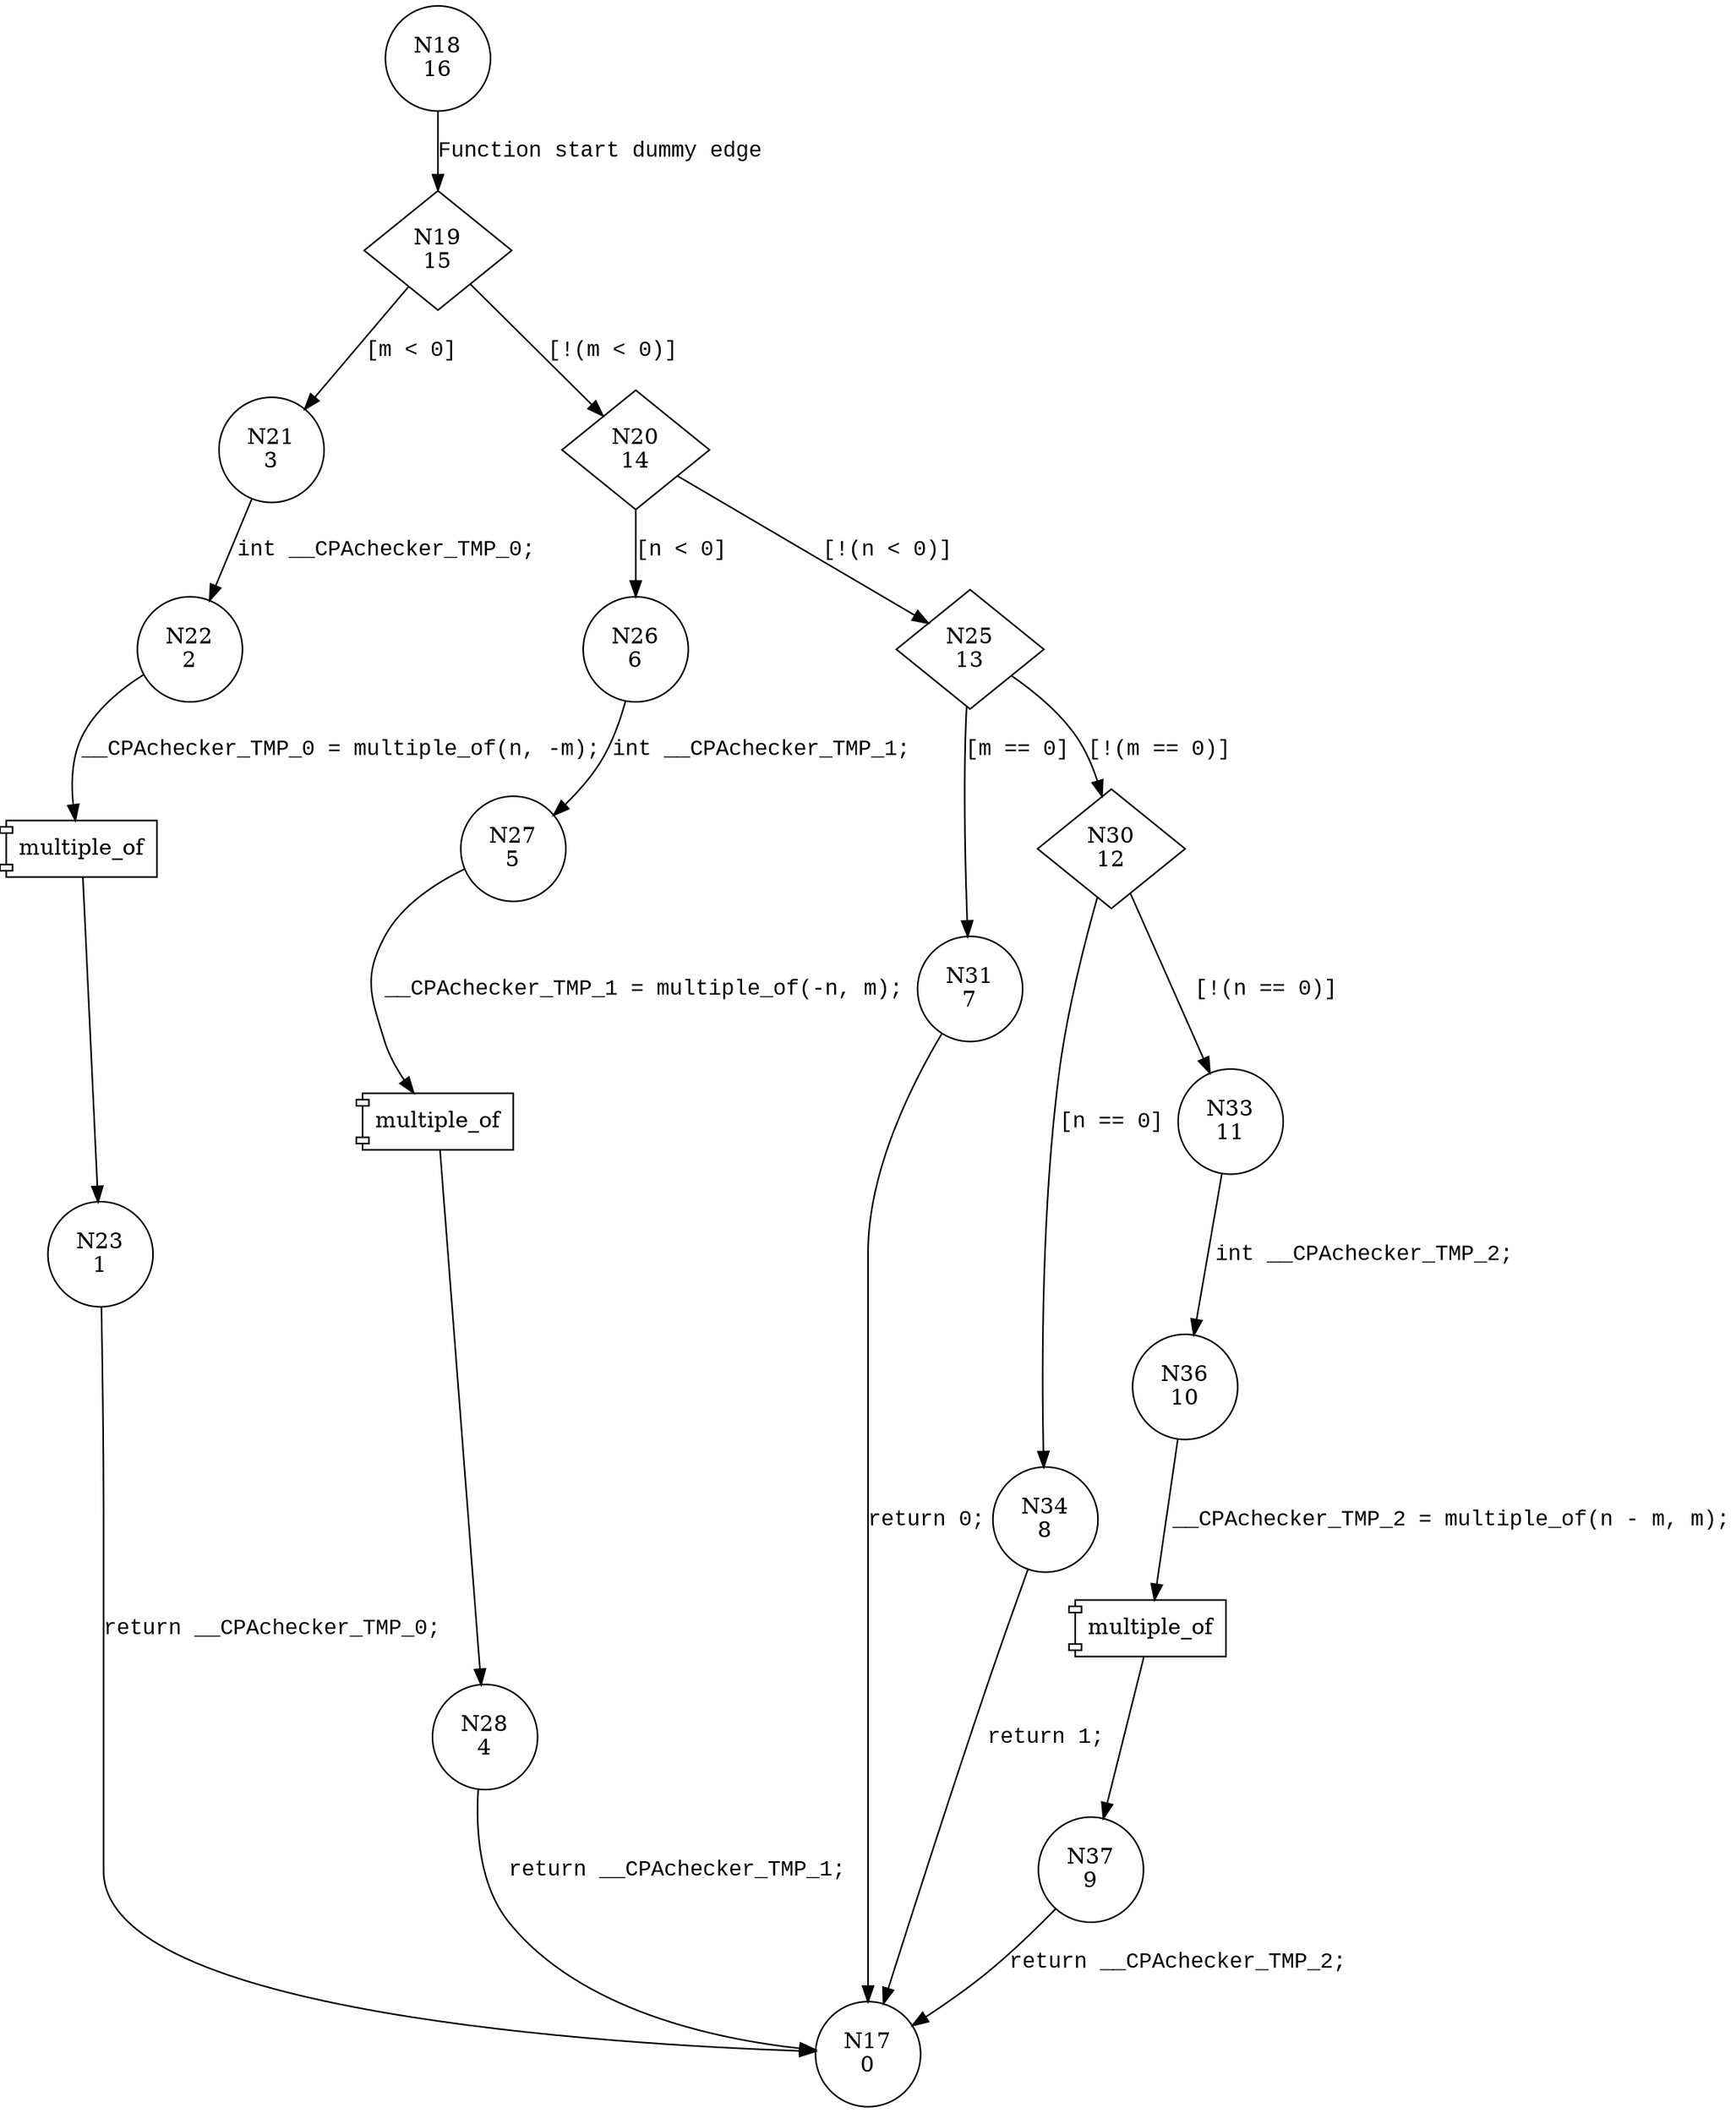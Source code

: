 digraph multiple_of {
18 [shape="circle" label="N18\n16"]
19 [shape="diamond" label="N19\n15"]
21 [shape="circle" label="N21\n3"]
20 [shape="diamond" label="N20\n14"]
26 [shape="circle" label="N26\n6"]
25 [shape="diamond" label="N25\n13"]
31 [shape="circle" label="N31\n7"]
30 [shape="diamond" label="N30\n12"]
34 [shape="circle" label="N34\n8"]
33 [shape="circle" label="N33\n11"]
36 [shape="circle" label="N36\n10"]
37 [shape="circle" label="N37\n9"]
17 [shape="circle" label="N17\n0"]
27 [shape="circle" label="N27\n5"]
28 [shape="circle" label="N28\n4"]
22 [shape="circle" label="N22\n2"]
23 [shape="circle" label="N23\n1"]
18 -> 19 [label="Function start dummy edge" fontname="Courier New"]
19 -> 21 [label="[m < 0]" fontname="Courier New"]
19 -> 20 [label="[!(m < 0)]" fontname="Courier New"]
20 -> 26 [label="[n < 0]" fontname="Courier New"]
20 -> 25 [label="[!(n < 0)]" fontname="Courier New"]
25 -> 31 [label="[m == 0]" fontname="Courier New"]
25 -> 30 [label="[!(m == 0)]" fontname="Courier New"]
30 -> 34 [label="[n == 0]" fontname="Courier New"]
30 -> 33 [label="[!(n == 0)]" fontname="Courier New"]
100001 [shape="component" label="multiple_of"]
36 -> 100001 [label="__CPAchecker_TMP_2 = multiple_of(n - m, m);" fontname="Courier New"]
100001 -> 37 [label="" fontname="Courier New"]
34 -> 17 [label="return 1;" fontname="Courier New"]
26 -> 27 [label="int __CPAchecker_TMP_1;" fontname="Courier New"]
100002 [shape="component" label="multiple_of"]
27 -> 100002 [label="__CPAchecker_TMP_1 = multiple_of(-n, m);" fontname="Courier New"]
100002 -> 28 [label="" fontname="Courier New"]
21 -> 22 [label="int __CPAchecker_TMP_0;" fontname="Courier New"]
100003 [shape="component" label="multiple_of"]
22 -> 100003 [label="__CPAchecker_TMP_0 = multiple_of(n, -m);" fontname="Courier New"]
100003 -> 23 [label="" fontname="Courier New"]
33 -> 36 [label="int __CPAchecker_TMP_2;" fontname="Courier New"]
37 -> 17 [label="return __CPAchecker_TMP_2;" fontname="Courier New"]
31 -> 17 [label="return 0;" fontname="Courier New"]
28 -> 17 [label="return __CPAchecker_TMP_1;" fontname="Courier New"]
23 -> 17 [label="return __CPAchecker_TMP_0;" fontname="Courier New"]
}